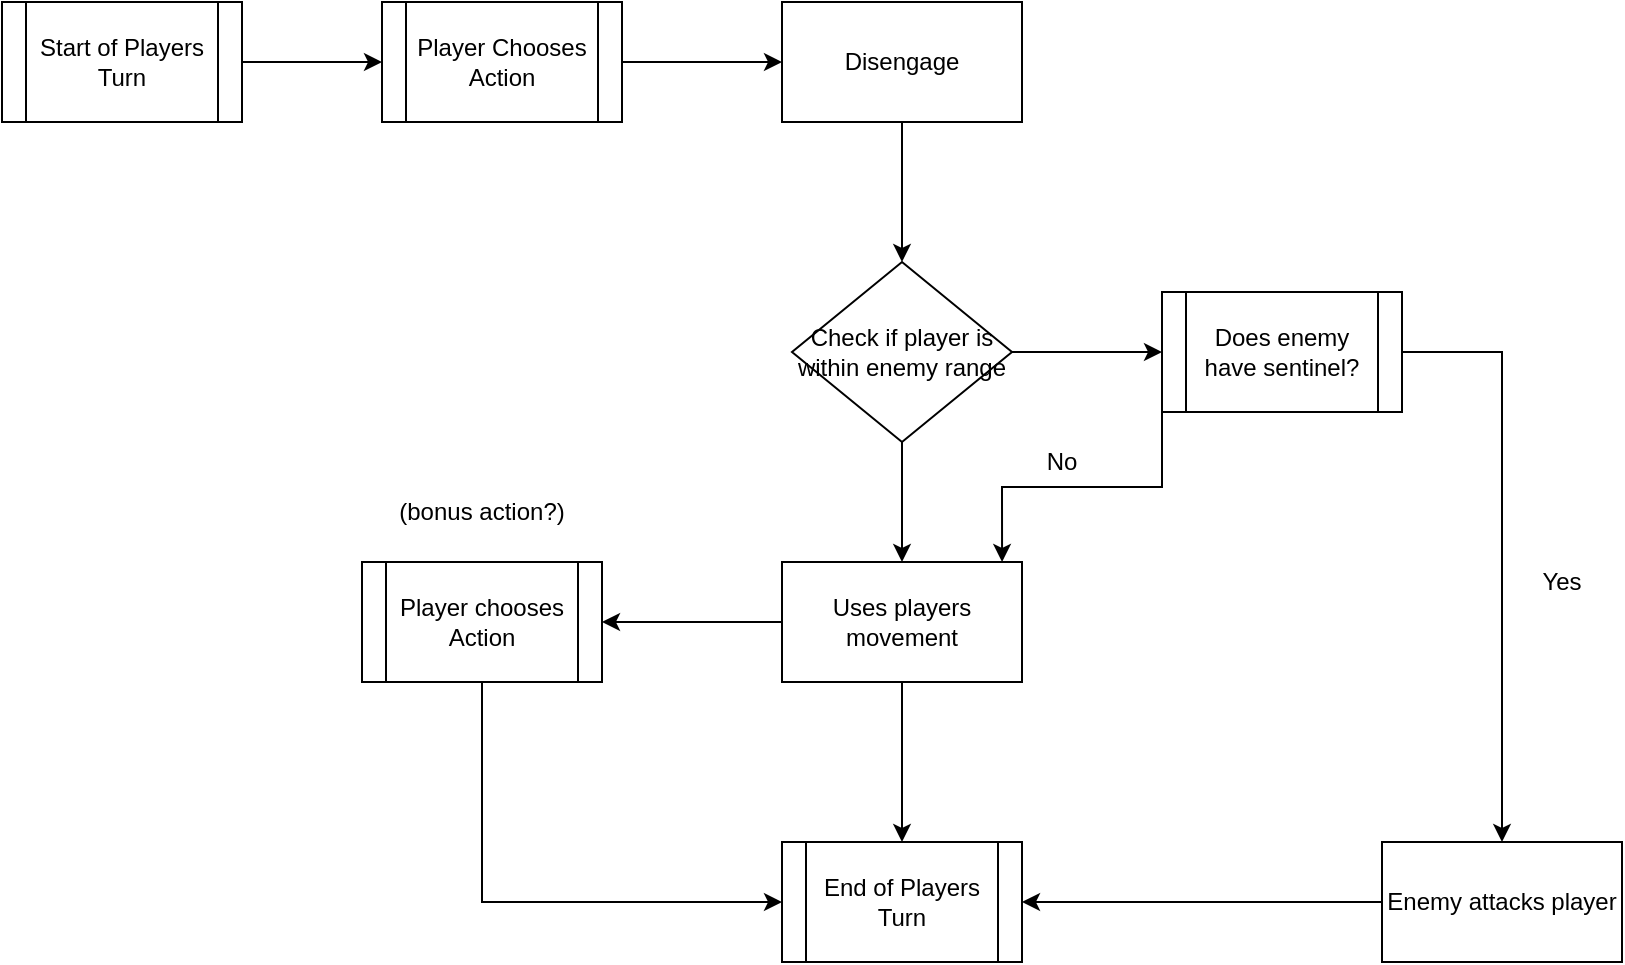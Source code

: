 <mxfile version="14.4.3" type="device"><diagram id="1XPjaWp4n210AhbECSLX" name="Page-1"><mxGraphModel dx="1013" dy="437" grid="1" gridSize="10" guides="1" tooltips="1" connect="1" arrows="1" fold="1" page="1" pageScale="1" pageWidth="850" pageHeight="1100" math="0" shadow="0"><root><mxCell id="0"/><mxCell id="1" parent="0"/><mxCell id="UzXKVwgqFhligQlt95CF-7" value="" style="edgeStyle=orthogonalEdgeStyle;rounded=0;orthogonalLoop=1;jettySize=auto;html=1;" edge="1" parent="1" source="UzXKVwgqFhligQlt95CF-3" target="UzXKVwgqFhligQlt95CF-6"><mxGeometry relative="1" as="geometry"/></mxCell><mxCell id="UzXKVwgqFhligQlt95CF-3" value="Start of Players Turn" style="shape=process;whiteSpace=wrap;html=1;backgroundOutline=1;" vertex="1" parent="1"><mxGeometry x="20" y="20" width="120" height="60" as="geometry"/></mxCell><mxCell id="UzXKVwgqFhligQlt95CF-10" value="" style="edgeStyle=orthogonalEdgeStyle;rounded=0;orthogonalLoop=1;jettySize=auto;html=1;" edge="1" parent="1" source="UzXKVwgqFhligQlt95CF-6" target="UzXKVwgqFhligQlt95CF-9"><mxGeometry relative="1" as="geometry"/></mxCell><mxCell id="UzXKVwgqFhligQlt95CF-6" value="Player Chooses Action" style="shape=process;whiteSpace=wrap;html=1;backgroundOutline=1;" vertex="1" parent="1"><mxGeometry x="210" y="20" width="120" height="60" as="geometry"/></mxCell><mxCell id="UzXKVwgqFhligQlt95CF-21" value="" style="edgeStyle=orthogonalEdgeStyle;rounded=0;orthogonalLoop=1;jettySize=auto;html=1;" edge="1" parent="1" source="UzXKVwgqFhligQlt95CF-9" target="UzXKVwgqFhligQlt95CF-20"><mxGeometry relative="1" as="geometry"/></mxCell><mxCell id="UzXKVwgqFhligQlt95CF-9" value="Disengage" style="rounded=0;whiteSpace=wrap;html=1;" vertex="1" parent="1"><mxGeometry x="410" y="20" width="120" height="60" as="geometry"/></mxCell><mxCell id="UzXKVwgqFhligQlt95CF-30" value="" style="edgeStyle=orthogonalEdgeStyle;rounded=0;orthogonalLoop=1;jettySize=auto;html=1;" edge="1" parent="1" source="UzXKVwgqFhligQlt95CF-13"><mxGeometry relative="1" as="geometry"><mxPoint x="470" y="440" as="targetPoint"/></mxGeometry></mxCell><mxCell id="UzXKVwgqFhligQlt95CF-37" value="" style="edgeStyle=orthogonalEdgeStyle;rounded=0;orthogonalLoop=1;jettySize=auto;html=1;" edge="1" parent="1" source="UzXKVwgqFhligQlt95CF-13" target="UzXKVwgqFhligQlt95CF-36"><mxGeometry relative="1" as="geometry"/></mxCell><mxCell id="UzXKVwgqFhligQlt95CF-13" value="Uses players movement" style="rounded=0;whiteSpace=wrap;html=1;" vertex="1" parent="1"><mxGeometry x="410" y="300" width="120" height="60" as="geometry"/></mxCell><mxCell id="UzXKVwgqFhligQlt95CF-22" value="" style="edgeStyle=orthogonalEdgeStyle;rounded=0;orthogonalLoop=1;jettySize=auto;html=1;" edge="1" parent="1" source="UzXKVwgqFhligQlt95CF-20" target="UzXKVwgqFhligQlt95CF-13"><mxGeometry relative="1" as="geometry"/></mxCell><mxCell id="UzXKVwgqFhligQlt95CF-24" value="" style="edgeStyle=orthogonalEdgeStyle;rounded=0;orthogonalLoop=1;jettySize=auto;html=1;" edge="1" parent="1" source="UzXKVwgqFhligQlt95CF-20" target="UzXKVwgqFhligQlt95CF-23"><mxGeometry relative="1" as="geometry"/></mxCell><mxCell id="UzXKVwgqFhligQlt95CF-20" value="Check if player is within enemy range" style="rhombus;whiteSpace=wrap;html=1;" vertex="1" parent="1"><mxGeometry x="415" y="150" width="110" height="90" as="geometry"/></mxCell><mxCell id="UzXKVwgqFhligQlt95CF-26" value="" style="edgeStyle=orthogonalEdgeStyle;rounded=0;orthogonalLoop=1;jettySize=auto;html=1;" edge="1" parent="1" source="UzXKVwgqFhligQlt95CF-23" target="UzXKVwgqFhligQlt95CF-25"><mxGeometry relative="1" as="geometry"><Array as="points"><mxPoint x="770" y="195"/></Array></mxGeometry></mxCell><mxCell id="UzXKVwgqFhligQlt95CF-34" style="edgeStyle=orthogonalEdgeStyle;rounded=0;orthogonalLoop=1;jettySize=auto;html=1;exitX=0;exitY=1;exitDx=0;exitDy=0;entryX=0.917;entryY=0;entryDx=0;entryDy=0;entryPerimeter=0;" edge="1" parent="1" source="UzXKVwgqFhligQlt95CF-23" target="UzXKVwgqFhligQlt95CF-13"><mxGeometry relative="1" as="geometry"/></mxCell><mxCell id="UzXKVwgqFhligQlt95CF-23" value="Does enemy have sentinel?" style="shape=process;whiteSpace=wrap;html=1;backgroundOutline=1;" vertex="1" parent="1"><mxGeometry x="600" y="165" width="120" height="60" as="geometry"/></mxCell><mxCell id="UzXKVwgqFhligQlt95CF-28" value="" style="edgeStyle=orthogonalEdgeStyle;rounded=0;orthogonalLoop=1;jettySize=auto;html=1;entryX=1;entryY=0.5;entryDx=0;entryDy=0;" edge="1" parent="1" source="UzXKVwgqFhligQlt95CF-25"><mxGeometry relative="1" as="geometry"><mxPoint x="530" y="470" as="targetPoint"/></mxGeometry></mxCell><mxCell id="UzXKVwgqFhligQlt95CF-25" value="Enemy attacks player" style="whiteSpace=wrap;html=1;" vertex="1" parent="1"><mxGeometry x="710" y="440" width="120" height="60" as="geometry"/></mxCell><mxCell id="UzXKVwgqFhligQlt95CF-31" value="Yes" style="text;html=1;strokeColor=none;fillColor=none;align=center;verticalAlign=middle;whiteSpace=wrap;rounded=0;" vertex="1" parent="1"><mxGeometry x="780" y="300" width="40" height="20" as="geometry"/></mxCell><mxCell id="UzXKVwgqFhligQlt95CF-32" value="No" style="text;html=1;strokeColor=none;fillColor=none;align=center;verticalAlign=middle;whiteSpace=wrap;rounded=0;" vertex="1" parent="1"><mxGeometry x="530" y="240" width="40" height="20" as="geometry"/></mxCell><mxCell id="UzXKVwgqFhligQlt95CF-43" style="edgeStyle=orthogonalEdgeStyle;rounded=0;orthogonalLoop=1;jettySize=auto;html=1;entryX=0;entryY=0.5;entryDx=0;entryDy=0;" edge="1" parent="1" source="UzXKVwgqFhligQlt95CF-36" target="UzXKVwgqFhligQlt95CF-40"><mxGeometry relative="1" as="geometry"><Array as="points"><mxPoint x="260" y="470"/></Array></mxGeometry></mxCell><mxCell id="UzXKVwgqFhligQlt95CF-36" value="Player chooses Action" style="shape=process;whiteSpace=wrap;html=1;backgroundOutline=1;" vertex="1" parent="1"><mxGeometry x="200" y="300" width="120" height="60" as="geometry"/></mxCell><mxCell id="UzXKVwgqFhligQlt95CF-38" value="(bonus action?)" style="text;html=1;strokeColor=none;fillColor=none;align=center;verticalAlign=middle;whiteSpace=wrap;rounded=0;" vertex="1" parent="1"><mxGeometry x="200" y="260" width="120" height="30" as="geometry"/></mxCell><mxCell id="UzXKVwgqFhligQlt95CF-40" value="End of Players Turn" style="shape=process;whiteSpace=wrap;html=1;backgroundOutline=1;" vertex="1" parent="1"><mxGeometry x="410" y="440" width="120" height="60" as="geometry"/></mxCell></root></mxGraphModel></diagram></mxfile>